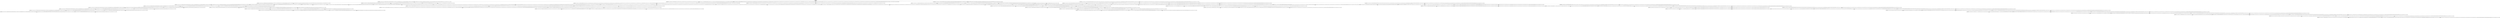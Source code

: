 digraph G{
node [shape=box];
edge [fontname=helvetica];
0 [label=<represent=None<br/>type=None<br/>>];
5 [label=<represent=[95, ['11', '15', '19', '3', '5', '20', '17', '55', '56', '53', '49', '50', '54', '51', '55', '52', '56', '49', '53', '23', '27', '31', '39', '43', '47', '61', '62', '65', '66', '63', '64', '73', '61', '74', '67', '68', '50', '54', '65', '66', '69', '70', '51', '55', '62', '73', '67', '68', '63', '64', '74', '61', '62', '65', '66', '44', '48', '41', '45', '42', '46', '43', '47', '56', '53', '52', '49', '40', '54', '50', '55', '51', '44', '48', '24', '28', '32', '29', '56', '53', '52', '49', '30', '31', '35', '32', '36', '50', '54', '55', '56', '18', '19', '4', '6', '12', '16', '20', '9', '13', '17', '10', '14', '18']]<br/>type=1<br/>>];
8 [label=<represent=[20, ['11', '15', '19', '3', '5', '20', '17', '55', '56', '53', '49', '50', '54', '51', '55', '52', '56', '49', '53', '23', '27', '31', '39', '43', '47', '61', '62', '65', '66', '63', '64', '73', '61', '74', '67', '68', '50', '54', '65', '66', '69', '70', '51', '55', '62', '73', '67', '68', '63', '64', '74', '61', '62', '65', '66', '44', '48', '41', '45', '42', '46', '43', '47', '56', '53', '52', '49', '40', '54', '50', '55', '51', '44', '48', '24', '28', '32', '29', '56', '53', '52', '49', '30', '31', '35', '32', '36', '50', '54', '55', '56', '18', '19', '4', '6', '12', '16', '20', '9', '13', '17', '10', '14', '18']]<br/>type=1<br/>>];
11 [label=<represent=[15, ['11', '15', '19', '3', '5', '20', '17', '55', '56', '53', '49', '50', '54', '51', '55', '52', '56', '49', '53', '23', '27', '31', '39', '43', '47', '61', '62', '65', '66', '63', '64', '73', '61', '74', '67', '68', '50', '54', '65', '66', '69', '70', '51', '55', '62', '73', '67', '68', '63', '64', '74', '61', '62', '65', '66', '44', '48', '41', '45', '42', '46', '43', '47', '56', '53', '52', '49', '40', '54', '50', '55', '51', '44', '48', '24', '28', '32', '29', '56', '53', '52', '49', '30', '31', '35', '32', '36', '50', '54', '55', '56', '18', '19', '4', '6', '12', '16', '20', '9', '13', '17', '10', '14', '18']]<br/>type=1<br/>>];
13 [label=<represent=[14, ['11', '15', '19', '3', '5', '20', '17', '55', '56', '53', '49', '50', '54', '51', '55', '52', '56', '49', '53', '23', '27', '31', '39', '43', '47', '61', '62', '65', '66', '63', '64', '73', '61', '74', '67', '68', '50', '54', '65', '66', '69', '70', '51', '55', '62', '73', '67', '68', '63', '64', '74', '61', '62', '65', '66', '44', '48', '41', '45', '42', '46', '43', '47', '56', '53', '52', '49', '40', '54', '50', '55', '51', '44', '48', '24', '28', '32', '29', '56', '53', '52', '49', '30', '31', '35', '32', '36', '50', '54', '55', '56', '18', '19', '4', '6', '12', '16', '20', '9', '13', '17', '10', '14', '18']]<br/>type=1<br/>>];
15 [label=<represent=[12, ['11', '15', '19', '3', '5', '20', '17', '55', '56', '53', '49', '50', '54', '51', '55', '52', '56', '49', '53', '23', '27', '31', '39', '43', '47', '61', '62', '65', '66', '63', '64', '73', '61', '74', '67', '68', '50', '54', '65', '66', '69', '70', '51', '55', '62', '73', '67', '68', '63', '64', '74', '61', '62', '65', '66', '44', '48', '41', '45', '42', '46', '43', '47', '56', '53', '52', '49', '40', '54', '50', '55', '51', '44', '48', '24', '28', '32', '29', '56', '53', '52', '49', '30', '31', '35', '32', '36', '50', '54', '55', '56', '18', '19', '4', '6', '12', '16', '20', '9', '13', '17', '10', '14', '18']]<br/>type=1<br/>>];
17 [label=<represent=[11, ['11', '15', '19', '3', '5', '20', '17', '55', '56', '53', '49', '50', '54', '51', '55', '52', '56', '49', '53', '23', '27', '31', '39', '43', '47', '61', '62', '65', '66', '63', '64', '73', '61', '74', '67', '68', '50', '54', '65', '66', '69', '70', '51', '55', '62', '73', '67', '68', '63', '64', '74', '61', '62', '65', '66', '44', '48', '41', '45', '42', '46', '43', '47', '56', '53', '52', '49', '40', '54', '50', '55', '51', '44', '48', '24', '28', '32', '29', '56', '53', '52', '49', '30', '31', '35', '32', '36', '50', '54', '55', '56', '18', '19', '4', '6', '12', '16', '20', '9', '13', '17', '10', '14', '18']]<br/>type=1<br/>>];
19 [label=<represent=[10, ['11', '15', '19', '3', '5', '20', '17', '55', '56', '53', '49', '50', '54', '51', '55', '52', '56', '49', '53', '23', '27', '31', '39', '43', '47', '61', '62', '65', '66', '63', '64', '73', '61', '74', '67', '68', '50', '54', '65', '66', '69', '70', '51', '55', '62', '73', '67', '68', '63', '64', '74', '61', '62', '65', '66', '44', '48', '41', '45', '42', '46', '43', '47', '56', '53', '52', '49', '40', '54', '50', '55', '51', '44', '48', '24', '28', '32', '29', '56', '53', '52', '49', '30', '31', '35', '32', '36', '50', '54', '55', '56', '18', '19', '4', '6', '12', '16', '20', '9', '13', '17', '10', '14', '18']]<br/>type=1<br/>>];
21 [label=<represent=[9, ['11', '15', '19', '3', '5', '20', '17', '55', '56', '53', '49', '50', '54', '51', '55', '52', '56', '49', '53', '23', '27', '31', '39', '43', '47', '61', '62', '65', '66', '63', '64', '73', '61', '74', '67', '68', '50', '54', '65', '66', '69', '70', '51', '55', '62', '73', '67', '68', '63', '64', '74', '61', '62', '65', '66', '44', '48', '41', '45', '42', '46', '43', '47', '56', '53', '52', '49', '40', '54', '50', '55', '51', '44', '48', '24', '28', '32', '29', '56', '53', '52', '49', '30', '31', '35', '32', '36', '50', '54', '55', '56', '18', '19', '4', '6', '12', '16', '20', '9', '13', '17', '10', '14', '18']]<br/>type=1<br/>>];
20 [label=<represent=[4, ['11', '15', '19', '20', '3', '5', '17', '55', '56', '53', '54', '55', '56', '53', '54', '55', '27', '31', '23', '39', '61', '67', '62', '68', '24', '40', '28', '32', '29', '56', '49', '53', '30', '31', '32', '50', '51', '52', '49', '54', '55', '50', '51', '52', '56', '49', '18', '19', '4', '6', '12', '16', '20', '50', '9', '13', '17', '10', '14', '18']]<br/>type=2<br/>>];
18 [label=<represent=[1, ['19', '3', '20', '5', '17', '55', '56', '49', '53', '50', '51', '54', '55', '52', '56', '49', '53', '50', '51', '23', '39', '43', '47', '54', '55', '27', '31', '52', '56', '49', '53', '44', '48', '50', '54', '51', '55', '28', '32', '52', '56', '29', '40', '49', '24', '30', '31', '32', '50', '9', '10', '13', '14', '11', '15', '18', '19', '6', '4', '12', '16', '20']]<br/>type=2<br/>>];
16 [label=<represent=[8, ['11', '15', '19', '3', '5', '20', '17', '49', '18', '19', '20', '17', '50', '51', '55', '52', '56', '49', '53', '27', '31', '23', '39', '50', '54', '51', '55', '61', '67', '62', '68', '52', '56', '49', '53', '24', '40', '28', '32', '50', '51', '52', '49', '50', '54', '55', '56', '18', '19', '4', '6', '12', '16', '20', '9', '13', '17', '10', '14', '18']]<br/>type=2<br/>>];
14 [label=<represent=[8, ['11', '15', '19', '3', '5', '20', '17', '51', '55', '56', '53', '52', '49', '50', '54', '51', '55', '56', '53', '23', '39', '52', '49', '24', '40', '50', '54', '51', '55', '52', '56', '49', '53', '50', '51', '31', '35', '52', '49', '32', '36', '50', '54', '51', '55', '52', '56', '49', '18', '19', '6', '4', '12', '16', '20', '9', '13', '50', '10', '14']]<br/>type=2<br/>>];
12 [label=<represent=[20, ['11', '15', '19', '20', '3', '5', '17', '51', '55', '56', '53', '52', '31', '49', '50', '51', '32', '29', '52', '49', '50', '54', '51', '55', '52', '56', '43', '49', '53', '30', '23', '27', '31', '44', '50', '54', '39', '51', '55', '61', '65', '66', '67', '62', '68', '63', '69', '64', '70', '61', '67', '62', '68', '56', '24', '28', '32', '40', '53', '29', '52', '49', '30', '31', '35', '32', '36', '50', '54', '51', '55', '52', '56', '18', '19', '4', '6', '12', '16', '20']]<br/>type=2<br/>>];
23 [label=<represent=[0, ['11', '15', '19', '20', '3', '5', '17', '49', '50', '51', '52', '49', '50', '51', '55', '43', '52', '56', '49', '53', '44', '41', '23', '27', '31', '39', '61', '67', '50', '54', '51', '55', '62', '68', '63', '64', '69', '70', '61', '62', '67', '68', '63', '69', '64', '70', '61', '67', '42', '62', '68', '43', '47', '24', '40', '28', '32', '44', '48', '52', '56', '29', '49', '30', '31', '35', '32', '36', '50', '51', '52', '49', '18', '19', '50', '4', '6', '12', '16', '20', '9', '10', '13', '14']]<br/>type=1<br/>>];
22 [label=<represent=[2, ['11', '15', '19', '20', '3', '5', '17', '51', '55', '56', '53', '52', '31', '49', '50', '51', '32', '29', '52', '49', '50', '54', '51', '55', '52', '56', '43', '49', '53', '30', '23', '27', '31', '44', '50', '54', '39', '51', '55', '61', '65', '66', '67', '62', '68', '63', '69', '64', '70', '61', '67', '62', '68', '56', '24', '28', '32', '40', '53', '29', '52', '49', '30', '31', '35', '32', '36', '50', '54', '51', '55', '52', '56', '18', '19', '4', '6', '12', '16', '20']]<br/>type=2<br/>>];
25 [label=<represent=[0, ['11', '15', '19', '20', '3', '5', '17', '55', '56', '53', '49', '50', '54', '51', '55', '52', '56', '49', '53', '50', '54', '51', '55', '23', '39', '27', '31', '61', '65', '66', '62', '67', '68', '63', '69', '64', '70', '61', '62', '67', '68', '43', '40', '44', '37', '38', '39', '24', '28', '32', '40', '29', '56', '52', '49', '30', '31', '35', '32', '36', '50', '51', '52', '49', '50', '18', '19', '4', '6', '12', '16', '20']]<br/>type=1<br/>>];
24 [label=<represent=[1, ['11', '15', '19', '20', '3', '5', '17', '51', '55', '56', '53', '52', '31', '49', '50', '51', '32', '29', '52', '49', '50', '54', '51', '55', '52', '56', '43', '49', '53', '30', '23', '27', '31', '44', '50', '54', '39', '51', '55', '61', '65', '66', '67', '62', '68', '63', '69', '64', '70', '61', '67', '62', '68', '56', '24', '28', '32', '40', '53', '29', '52', '49', '30', '31', '35', '32', '36', '50', '54', '51', '55', '52', '56', '18', '19', '4', '6', '12', '16', '20']]<br/>type=2<br/>>];
27 [label=<represent=[1, ['11', '15', '19', '3', '5', '20', '17', '49', '50', '51', '59', '60', '52', '49', '50', '51', '55', '27', '31', '23', '39', '24', '28', '32', '40', '21', '25', '29', '37', '52', '56', '49', '53', '26', '30', '22', '27', '31', '38', '23', '39', '50', '43', '47', '51', '61', '67', '54', '55', '44', '48', '41', '45', '42', '43', '44', '41', '42', '46', '62', '68', '43', '47', '63', '69', '64', '70', '61', '67', '44', '48', '62', '68', '24', '40', '52', '56', '28', '32', '49', '53', '29', '30', '31', '35', '32', '36', '50', '54', '55', '56', '18', '19', '4', '6', '20', '12', '16']]<br/>type=1<br/>>];
26 [label=<represent=[0, ['11', '15', '19', '20', '3', '5', '17', '51', '55', '56', '53', '52', '31', '49', '50', '51', '32', '29', '52', '49', '50', '54', '51', '55', '52', '56', '43', '49', '53', '30', '23', '27', '31', '44', '50', '54', '39', '51', '55', '61', '65', '66', '67', '62', '68', '63', '69', '64', '70', '61', '67', '62', '68', '56', '24', '28', '32', '40', '53', '29', '52', '49', '30', '31', '35', '32', '36', '50', '54', '51', '55', '52', '56', '18', '19', '4', '6', '12', '16', '20']]<br/>type=2<br/>>];
10 [label=<represent=[6, ['11', '15', '19', '3', '20', '5', '17', '55', '56', '53', '43', '44', '49', '50', '51', '23', '27', '31', '39', '54', '55', '61', '67', '62', '68', '63', '69', '64', '61', '65', '66', '70', '67', '62', '68', '52', '56', '49', '53', '24', '28', '32', '40', '29', '50', '51', '30', '31', '32', '52', '49', '50', '54', '51', '55', '52', '56', '49', '50', '18', '19', '4', '6', '12', '16', '20', '9', '13', '17', '10', '14', '18']]<br/>type=2<br/>>];
9 [label=<represent=[25, ['11', '15', '19', '3', '5', '20', '17', '49', '43', '47', '27', '31', '44', '48', '50', '51', '28', '32', '52', '49', '50', '18', '19', '4', '6', '12', '16', '20', '9', '13', '17', '10', '14', '18']]<br/>type=4<br/>>];
7 [label=<represent=[3, ['11', '15', '19', '20', '3', '5', '17', '49', '50', '51', '55', '52', '56', '49', '53', '43', '50', '51', '44', '41', '31', '52', '49', '32', '29', '50', '51', '52', '49', '30', '27', '31', '23', '39', '42', '43', '50', '54', '51', '55', '61', '67', '44', '41', '40', '37', '62', '68', '38', '39', '42', '43', '44', '40', '56', '24', '28', '32', '29', '52', '49', '30', '31', '35', '32', '36', '50', '51', '52', '49', '18', '19', '4', '6', '12', '16', '20', '9', '13', '17', '50', '10', '14', '18']]<br/>type=2<br/>>];
29 [label=<represent=[2, ['11', '15', '19', '20', '3', '5', '17', '43', '44', '41', '49', '50', '51', '55', '52', '56', '49', '53', '23', '27', '31', '39', '61', '62', '65', '66', '42', '50', '54', '43', '47', '51', '55', '48', '44', '41', '42', '43', '44', '40', '24', '28', '32', '56', '52', '49', '50', '51', '52', '49', '18', '19', '6', '12', '16', '4', '9', '13', '20', '17', '50', '10', '14', '18']]<br/>type=1<br/>>];
28 [label=<represent=[0, ['11', '15', '19', '20', '3', '5', '17', '49', '50', '51', '55', '52', '56', '49', '53', '43', '50', '51', '44', '41', '31', '52', '49', '32', '29', '50', '51', '52', '49', '30', '27', '31', '23', '39', '42', '43', '50', '54', '51', '55', '61', '67', '44', '41', '40', '37', '62', '68', '38', '39', '42', '43', '44', '40', '56', '24', '28', '32', '29', '52', '49', '30', '31', '35', '32', '36', '50', '51', '52', '49', '18', '19', '4', '6', '12', '16', '20', '9', '13', '17', '50', '10', '14', '18']]<br/>type=2<br/>>];
6 [label=<represent=[21, ['11', '15', '19', '3', '5', '20', '17', '31', '49', '50', '32', '51', '43', '52', '44', '49', '41', '42', '43', '47', '50', '51', '4', '1', '48', '2', '3', '4', '1', '2', '44', '3', '52', '49', '18', '19', '4', '6', '12', '16', '20', '9', '13', '17', '50', '10', '14', '18']]<br/>type=4<br/>>];
4 [label=<represent=[159, ['11', '15', '19', '20', '3', '5', '17', '55', '43', '56', '53', '44', '41', '12', '16', '9', '10', '13', '14', '11', '12', '15', '16', '9', '10', '13', '14', '11', '15', '12', '16', '9', '10', '13', '14', '11', '15', '12', '16', '9', '10', '13', '14', '11', '12', '15', '16', '9', '10', '13', '14', '11', '15', '54', '55', '56', '53', '49', '50', '51', '42', '43', '47', '4', '1', '6', '7', '44', '48', '2', '8', '3', '5', '52', '49', '50', '54', '51', '55', '52', '49', '56', '18', '50', '19', '4', '6', '12', '16', '20', '9', '13', '17', '10', '14', '18']]<br/>type=4<br/>>];
3 [label=<represent=[52, ['11', '15', '19', '20', '17', '3', '5', '55', '31', '56', '35', '53', '12', '16', '9', '13', '10', '14', '11', '12', '15', '16', '9', '10', '13', '14', '11', '12', '15', '16', '9', '10', '13', '14', '11', '15', '12', '16', '9', '13', '10', '14', '11', '15', '12', '16', '9', '13', '10', '14', '11', '12', '15', '16', '9', '10', '13', '14', '11', '12', '15', '16', '9', '10', '13', '14', '11', '12', '15', '16', '9', '10', '13', '14', '11', '15', '12', '16', '9', '13', '10', '14', '11', '15', '12', '16', '9', '13', '10', '14', '11', '12', '15', '16', '9', '13', '10', '14', '11', '15', '32', '36', '29', '33', '12', '16', '9', '10', '13', '14', '11', '15', '30', '34', '31', '35', '54', '55', '32', '36', '29', '33', '30', '34', '31', '35', '32', '36', '29', '33', '56', '53', '12', '16', '9', '13', '10', '14', '11', '15', '12', '16', '9', '10', '13', '14', '11', '12', '15', '16', '9', '13', '10', '14', '11', '15', '12', '16', '9', '10', '13', '14', '11', '12', '15', '16', '9', '13', '10', '14', '11', '15', '12', '16', '9', '13', '10', '14', '11', '12', '15', '16', '9', '13', '10', '14', '11', '12', '15', '16', '9', '13', '10', '14', '11', '15', '12', '16', '9', '10', '13', '14', '11', '15', '12', '16', '9', '10', '13', '14', '11', '15', '30', '34', '31', '35', '54', '32', '36', '55', '29', '33', '56', '49', '53', '18', '19', '4', '6', '12', '16', '20', '1', '7', '9', '13', '17', '50', '2', '8', '10', '14', '18', '30', '34', '54']]<br/>type=5<br/>>];
31 [label=<represent=[9, ['11', '15', '19', '20', '17', '3', '5', '55', '31', '56', '35', '53', '12', '16', '9', '13', '10', '14', '11', '12', '15', '16', '9', '10', '13', '14', '11', '12', '15', '16', '9', '10', '13', '14', '11', '15', '12', '16', '9', '13', '10', '14', '11', '15', '12', '16', '9', '13', '10', '14', '11', '12', '15', '16', '9', '10', '13', '14', '11', '12', '15', '16', '9', '10', '13', '14', '11', '12', '15', '16', '9', '10', '13', '14', '11', '15', '12', '16', '9', '13', '10', '14', '11', '15', '12', '16', '9', '13', '10', '14', '11', '12', '15', '16', '9', '13', '10', '14', '11', '15', '32', '36', '29', '33', '12', '16', '9', '10', '13', '14', '11', '15', '30', '34', '31', '35', '54', '55', '32', '36', '29', '33', '30', '34', '31', '35', '32', '36', '29', '33', '56', '53', '12', '16', '9', '13', '10', '14', '11', '15', '12', '16', '9', '10', '13', '14', '11', '12', '15', '16', '9', '13', '10', '14', '11', '15', '12', '16', '9', '10', '13', '14', '11', '12', '15', '16', '9', '13', '10', '14', '11', '15', '12', '16', '9', '13', '10', '14', '11', '12', '15', '16', '9', '13', '10', '14', '11', '12', '15', '16', '9', '13', '10', '14', '11', '15', '12', '16', '9', '10', '13', '14', '11', '15', '12', '16', '9', '10', '13', '14', '11', '15', '30', '34', '31', '35', '54', '32', '36', '55', '29', '33', '56', '49', '53', '18', '19', '4', '6', '12', '16', '20', '1', '7', '9', '13', '17', '50', '2', '8', '10', '14', '18', '30', '34', '54']]<br/>type=5<br/>>];
33 [label=<represent=[9, ['11', '15', '19', '20', '17', '3', '5', '55', '31', '56', '35', '53', '12', '16', '9', '13', '10', '14', '11', '12', '15', '16', '9', '10', '13', '14', '11', '12', '15', '16', '9', '10', '13', '14', '11', '15', '12', '16', '9', '13', '10', '14', '11', '15', '12', '16', '9', '13', '10', '14', '11', '12', '15', '16', '9', '10', '13', '14', '11', '12', '15', '16', '9', '10', '13', '14', '11', '12', '15', '16', '9', '10', '13', '14', '11', '15', '12', '16', '9', '13', '10', '14', '11', '15', '12', '16', '9', '13', '10', '14', '11', '12', '15', '16', '9', '13', '10', '14', '11', '15', '32', '36', '29', '33', '12', '16', '9', '10', '13', '14', '11', '15', '30', '34', '31', '35', '54', '55', '32', '36', '29', '33', '30', '34', '31', '35', '32', '36', '29', '33', '56', '53', '12', '16', '9', '13', '10', '14', '11', '15', '12', '16', '9', '10', '13', '14', '11', '12', '15', '16', '9', '13', '10', '14', '11', '15', '12', '16', '9', '10', '13', '14', '11', '12', '15', '16', '9', '13', '10', '14', '11', '15', '12', '16', '9', '13', '10', '14', '11', '12', '15', '16', '9', '13', '10', '14', '11', '12', '15', '16', '9', '13', '10', '14', '11', '15', '12', '16', '9', '10', '13', '14', '11', '15', '12', '16', '9', '10', '13', '14', '11', '15', '30', '34', '31', '35', '54', '32', '36', '55', '29', '33', '56', '49', '53', '18', '19', '4', '6', '12', '16', '20', '1', '7', '9', '13', '17', '50', '2', '8', '10', '14', '18', '30', '34', '54']]<br/>type=5<br/>>];
35 [label=<represent=[9, ['11', '15', '19', '20', '17', '3', '5', '55', '31', '56', '35', '53', '12', '16', '9', '13', '10', '14', '11', '12', '15', '16', '9', '10', '13', '14', '11', '12', '15', '16', '9', '10', '13', '14', '11', '15', '12', '16', '9', '13', '10', '14', '11', '15', '12', '16', '9', '13', '10', '14', '11', '12', '15', '16', '9', '10', '13', '14', '11', '12', '15', '16', '9', '10', '13', '14', '11', '12', '15', '16', '9', '10', '13', '14', '11', '15', '12', '16', '9', '13', '10', '14', '11', '15', '12', '16', '9', '13', '10', '14', '11', '12', '15', '16', '9', '13', '10', '14', '11', '15', '32', '36', '29', '33', '12', '16', '9', '10', '13', '14', '11', '15', '30', '34', '31', '35', '54', '55', '32', '36', '29', '33', '30', '34', '31', '35', '32', '36', '29', '33', '56', '53', '12', '16', '9', '13', '10', '14', '11', '15', '12', '16', '9', '10', '13', '14', '11', '12', '15', '16', '9', '13', '10', '14', '11', '15', '12', '16', '9', '10', '13', '14', '11', '12', '15', '16', '9', '13', '10', '14', '11', '15', '12', '16', '9', '13', '10', '14', '11', '12', '15', '16', '9', '13', '10', '14', '11', '12', '15', '16', '9', '13', '10', '14', '11', '15', '12', '16', '9', '10', '13', '14', '11', '15', '12', '16', '9', '10', '13', '14', '11', '15', '30', '34', '31', '35', '54', '32', '36', '55', '29', '33', '56', '49', '53', '18', '19', '4', '6', '12', '16', '20', '1', '7', '9', '13', '17', '50', '2', '8', '10', '14', '18', '30', '34', '54']]<br/>type=5<br/>>];
37 [label=<represent=[8, ['11', '15', '19', '20', '17', '3', '5', '55', '31', '56', '35', '53', '12', '16', '9', '13', '10', '14', '11', '12', '15', '16', '9', '10', '13', '14', '11', '12', '15', '16', '9', '10', '13', '14', '11', '15', '12', '16', '9', '13', '10', '14', '11', '15', '12', '16', '9', '13', '10', '14', '11', '12', '15', '16', '9', '10', '13', '14', '11', '12', '15', '16', '9', '10', '13', '14', '11', '12', '15', '16', '9', '10', '13', '14', '11', '15', '12', '16', '9', '13', '10', '14', '11', '15', '12', '16', '9', '13', '10', '14', '11', '12', '15', '16', '9', '13', '10', '14', '11', '15', '32', '36', '29', '33', '12', '16', '9', '10', '13', '14', '11', '15', '30', '34', '31', '35', '54', '55', '32', '36', '29', '33', '30', '34', '31', '35', '32', '36', '29', '33', '56', '53', '12', '16', '9', '13', '10', '14', '11', '15', '12', '16', '9', '10', '13', '14', '11', '12', '15', '16', '9', '13', '10', '14', '11', '15', '12', '16', '9', '10', '13', '14', '11', '12', '15', '16', '9', '13', '10', '14', '11', '15', '12', '16', '9', '13', '10', '14', '11', '12', '15', '16', '9', '13', '10', '14', '11', '12', '15', '16', '9', '13', '10', '14', '11', '15', '12', '16', '9', '10', '13', '14', '11', '15', '12', '16', '9', '10', '13', '14', '11', '15', '30', '34', '31', '35', '54', '32', '36', '55', '29', '33', '56', '49', '53', '18', '19', '4', '6', '12', '16', '20', '1', '7', '9', '13', '17', '50', '2', '8', '10', '14', '18', '30', '34', '54']]<br/>type=5<br/>>];
36 [label=<represent=[23, ['11', '15', '19', '20', '3', '5', '17', '55', '56', '53', '31', '35', '36', '33', '32', '29', '12', '16', '9', '10', '13', '14', '11', '12', '15', '16', '9', '10', '13', '14', '11', '12', '15', '16', '9', '10', '13', '14', '11', '12', '15', '16', '9', '10', '13', '14', '11', '15', '12', '16', '9', '13', '10', '14', '11', '15', '12', '16', '9', '13', '10', '14', '11', '15', '12', '16', '9', '13', '10', '14', '11', '12', '15', '16', '9', '10', '13', '14', '11', '15', '12', '16', '9', '13', '10', '14', '11', '15', '12', '16', '9', '13', '10', '14', '11', '15', '12', '16', '9', '13', '10', '14', '11', '15', '30', '23', '27', '31', '39', '12', '16', '9', '10', '13', '14', '11', '15', '24', '28', '32', '40', '29', '49', '50', '51', '12', '16', '9', '10', '13', '14', '11', '15', '12', '16', '9', '10', '13', '14', '11', '15', '12', '16', '9', '10', '13', '14', '11', '15', '30', '34', '31', '35', '54', '32', '36', '55', '52', '56', '49', '18', '19', '4', '6', '12', '16', '20', '50']]<br/>type=3<br/>>];
39 [label=<represent=[0, ['11', '15', '19', '3', '5', '20', '17', '55', '56', '53', '31', '35', '36', '33', '32', '29', '12', '16', '9', '13', '10', '14', '11', '15', '12', '16', '9', '13', '10', '14', '11', '15', '30', '31', '54', '32', '55', '29', '56', '53', '30', '31', '32', '29', '12', '16', '9', '13', '10', '14', '11', '15', '12', '16', '9', '13', '10', '14', '11', '15', '30', '34', '31', '35', '54', '32', '36', '55', '56', '18', '19', '4', '6', '12', '16', '20']]<br/>type=5<br/>>];
38 [label=<represent=[1, ['11', '15', '19', '20', '3', '5', '17', '55', '56', '53', '31', '35', '36', '33', '32', '29', '12', '16', '9', '10', '13', '14', '11', '12', '15', '16', '9', '10', '13', '14', '11', '12', '15', '16', '9', '10', '13', '14', '11', '12', '15', '16', '9', '10', '13', '14', '11', '15', '12', '16', '9', '13', '10', '14', '11', '15', '12', '16', '9', '13', '10', '14', '11', '15', '12', '16', '9', '13', '10', '14', '11', '12', '15', '16', '9', '10', '13', '14', '11', '15', '12', '16', '9', '13', '10', '14', '11', '15', '12', '16', '9', '13', '10', '14', '11', '15', '12', '16', '9', '13', '10', '14', '11', '15', '30', '23', '27', '31', '39', '12', '16', '9', '10', '13', '14', '11', '15', '24', '28', '32', '40', '29', '49', '50', '51', '12', '16', '9', '10', '13', '14', '11', '15', '12', '16', '9', '10', '13', '14', '11', '15', '12', '16', '9', '10', '13', '14', '11', '15', '30', '34', '31', '35', '54', '32', '36', '55', '52', '56', '49', '18', '19', '4', '6', '12', '16', '20', '50']]<br/>type=3<br/>>];
34 [label=<represent=[3, ['11', '15', '19', '3', '20', '5', '17', '55', '56', '53', '12', '16', '9', '13', '10', '14', '11', '15', '12', '16', '9', '10', '13', '14', '11', '15', '12', '16', '9', '10', '13', '14', '11', '12', '15', '16', '9', '13', '10', '14', '11', '15', '12', '16', '9', '13', '10', '14', '11', '15', '12', '16', '9', '13', '10', '14', '11', '15', '12', '16', '9', '13', '10', '14', '11', '15', '27', '31', '23', '39', '12', '16', '9', '10', '13', '14', '11', '15', '40', '24', '28', '32', '54', '55', '56', '53', '12', '16', '9', '10', '13', '14', '11', '12', '15', '16', '9', '10', '13', '14', '11', '15', '12', '16', '9', '13', '10', '14', '11', '15', '12', '16', '9', '10', '13', '14', '11', '15', '54', '55', '56', '18', '19', '4', '6', '12', '16', '20', '9', '13', '17', '10', '14', '18']]<br/>type=3<br/>>];
32 [label=<represent=[22, ['11', '15', '19', '20', '3', '5', '17', '55', '31', '35', '56', '49', '53', '32', '36', '29', '50', '51', '12', '16', '9', '13', '10', '14', '11', '15', '12', '16', '9', '10', '13', '14', '11', '15', '12', '16', '9', '10', '13', '14', '11', '12', '15', '16', '9', '10', '13', '14', '11', '15', '12', '16', '9', '13', '10', '14', '11', '12', '15', '16', '9', '13', '10', '14', '11', '12', '15', '16', '9', '13', '10', '14', '11', '15', '54', '55', '56', '30', '53', '23', '27', '31', '39', '12', '16', '9', '10', '13', '14', '11', '15', '24', '28', '32', '40', '52', '49', '12', '16', '50', '9', '10', '13', '14', '51', '11', '15', '12', '16', '9', '13', '10', '14', '11', '12', '15', '16', '9', '13', '10', '14', '11', '15', '12', '16', '9', '13', '10', '14', '11', '15', '12', '16', '9', '13', '10', '14', '11', '15', '12', '16', '9', '13', '10', '14', '11', '15', '12', '16', '9', '13', '10', '14', '11', '15', '54', '55', '52', '56', '49', '18', '50', '19', '4', '6', '12', '16', '20']]<br/>type=3<br/>>];
30 [label=<represent=[19, ['11', '15', '19', '20', '3', '5', '17', '49', '50', '51', '55', '56', '53', '12', '16', '9', '13', '10', '14', '11', '15', '12', '16', '9', '10', '13', '14', '11', '15', '12', '16', '9', '13', '10', '14', '11', '12', '15', '16', '9', '10', '13', '14', '11', '15', '12', '16', '9', '13', '10', '14', '11', '12', '15', '16', '9', '13', '10', '14', '11', '12', '15', '16', '9', '13', '10', '14', '11', '15', '12', '16', '9', '10', '13', '14', '11', '15', '12', '16', '9', '10', '13', '14', '11', '12', '15', '16', '9', '13', '10', '14', '11', '12', '15', '16', '9', '13', '10', '14', '11', '12', '15', '16', '9', '10', '13', '14', '11', '12', '15', '16', '9', '13', '10', '14', '11', '15', '12', '16', '9', '13', '10', '14', '11', '12', '15', '16', '9', '13', '10', '14', '11', '15', '12', '16', '9', '13', '10', '14', '11', '15', '52', '49', '50', '51', '23', '27', '31', '39', '40', '24', '28', '32', '52', '49', '50', '12', '16', '9', '10', '13', '14', '11', '15', '12', '16', '9', '10', '13', '14', '11', '15', '12', '16', '9', '10', '13', '14', '11', '12', '15', '16', '9', '10', '13', '14', '11', '15', '54', '55', '56', '18', '19', '4', '6', '12', '16', '20', '9', '13', '17', '10', '14', '18']]<br/>type=3<br/>>];
41 [label=<represent=[1, ['11', '15', '19', '3', '20', '5', '17', '55', '56', '53', '12', '16', '9', '13', '10', '14', '11', '15', '12', '16', '9', '10', '13', '14', '11', '15', '12', '16', '9', '13', '10', '14', '11', '12', '15', '16', '9', '10', '13', '14', '11', '15', '12', '16', '9', '13', '10', '14', '11', '15', '12', '16', '9', '10', '13', '14', '11', '12', '15', '16', '9', '13', '10', '14', '11', '15', '54', '55', '56', '49', '53', '50', '12', '16', '9', '13', '10', '14', '11', '15', '12', '16', '9', '13', '10', '14', '11', '12', '15', '16', '9', '13', '10', '14', '11', '12', '15', '16', '9', '13', '10', '14', '11', '15', '12', '16', '9', '10', '13', '14', '11', '15', '12', '16', '9', '10', '13', '14', '11', '15', '12', '16', '9', '13', '10', '14', '11', '15', '12', '16', '9', '13', '10', '14', '11', '15', '12', '16', '9', '13', '10', '14', '11', '15', '54', '55', '56', '18', '19', '4', '6', '12', '16', '20']]<br/>type=5<br/>>];
40 [label=<represent=[0, ['11', '15', '19', '20', '3', '5', '17', '49', '50', '51', '55', '56', '53', '12', '16', '9', '13', '10', '14', '11', '15', '12', '16', '9', '10', '13', '14', '11', '15', '12', '16', '9', '13', '10', '14', '11', '12', '15', '16', '9', '10', '13', '14', '11', '15', '12', '16', '9', '13', '10', '14', '11', '12', '15', '16', '9', '13', '10', '14', '11', '12', '15', '16', '9', '13', '10', '14', '11', '15', '12', '16', '9', '10', '13', '14', '11', '15', '12', '16', '9', '10', '13', '14', '11', '12', '15', '16', '9', '13', '10', '14', '11', '12', '15', '16', '9', '13', '10', '14', '11', '12', '15', '16', '9', '10', '13', '14', '11', '12', '15', '16', '9', '13', '10', '14', '11', '15', '12', '16', '9', '13', '10', '14', '11', '12', '15', '16', '9', '13', '10', '14', '11', '15', '12', '16', '9', '13', '10', '14', '11', '15', '52', '49', '50', '51', '23', '27', '31', '39', '40', '24', '28', '32', '52', '49', '50', '12', '16', '9', '10', '13', '14', '11', '15', '12', '16', '9', '10', '13', '14', '11', '15', '12', '16', '9', '10', '13', '14', '11', '12', '15', '16', '9', '10', '13', '14', '11', '15', '54', '55', '56', '18', '19', '4', '6', '12', '16', '20', '9', '13', '17', '10', '14', '18']]<br/>type=3<br/>>];
2 [label=<represent=[85, ['11', '15', '19', '20', '3', '5', '17', '49', '50', '51', '55', '56', '53', '52', '49', '50', '51', '54', '55', '56', '53', '31', '35', '32', '36', '29', '33', '54', '55', '56', '53', '54', '55', '56', '53', '23', '39', '30', '27', '31', '54', '55', '43', '44', '41', '28', '32', '29', '24', '40', '56', '53', '42', '52', '43', '47', '49', '44', '48', '50', '54', '41', '45', '51', '55', '30', '34', '31', '35', '56', '53', '32', '36', '42', '43', '46', '47', '52', '49', '44', '48', '50', '54', '55', '56', '18', '19', '4', '6', '12', '16', '20', '9', '13', '17', '10', '14', '18']]<br/>type=2<br/>>];
44 [label=<represent=[11, ['11', '15', '19', '20', '3', '5', '17', '55', '56', '53', '54', '55', '56', '53', '23', '43', '27', '31', '39', '44', '54', '41', '55', '40', '37', '38', '39', '42', '43', '47', '24', '28', '32', '40', '29', '56', '53', '49', '44', '48', '30', '50', '54', '31', '35', '51', '55', '32', '36', '56', '53', '52', '49', '50', '54', '51', '55', '52', '56', '49', '18', '19', '4', '6', '12', '16', '20', '9', '13', '17', '50', '10', '14', '18']]<br/>type=1<br/>>];
43 [label=<represent=[20, ['11', '15', '19', '20', '3', '5', '17', '49', '50', '51', '55', '56', '53', '52', '49', '50', '51', '54', '55', '56', '53', '31', '35', '32', '36', '29', '33', '54', '55', '56', '53', '54', '55', '56', '53', '23', '39', '30', '27', '31', '54', '55', '43', '44', '41', '28', '32', '29', '24', '40', '56', '53', '42', '52', '43', '47', '49', '44', '48', '50', '54', '41', '45', '51', '55', '30', '34', '31', '35', '56', '53', '32', '36', '42', '43', '46', '47', '52', '49', '44', '48', '50', '54', '55', '56', '18', '19', '4', '6', '12', '16', '20', '9', '13', '17', '10', '14', '18']]<br/>type=2<br/>>];
47 [label=<represent=[12, ['11', '15', '19', '3', '5', '20', '17', '55', '56', '53', '49', '50', '51', '54', '55', '43', '44', '41', '52', '56', '49', '53', '42', '43', '47', '23', '27', '31', '39', '48', '44', '50', '54', '41', '51', '55', '24', '40', '28', '32', '56', '53', '52', '49', '42', '43', '50', '51', '52', '49', '44', '50', '54', '51', '55', '52', '56', '49', '50', '18', '19', '4', '6', '20', '12', '16', '17', '9', '13', '10', '14', '18']]<br/>type=1<br/>>];
46 [label=<represent=[14, ['11', '15', '19', '20', '3', '5', '17', '49', '50', '51', '55', '56', '53', '52', '49', '50', '51', '54', '55', '56', '53', '31', '35', '32', '36', '29', '33', '54', '55', '56', '53', '54', '55', '56', '53', '23', '39', '30', '27', '31', '54', '55', '43', '44', '41', '28', '32', '29', '24', '40', '56', '53', '42', '52', '43', '47', '49', '44', '48', '50', '54', '41', '45', '51', '55', '30', '34', '31', '35', '56', '53', '32', '36', '42', '43', '46', '47', '52', '49', '44', '48', '50', '54', '55', '56', '18', '19', '4', '6', '12', '16', '20', '9', '13', '17', '10', '14', '18']]<br/>type=2<br/>>];
49 [label=<represent=[24, ['11', '15', '19', '3', '75', '76', '4', '5', '1', '2', '20', '3', '17', '49', '50', '51', '55', '56', '53', '59', '60', '54', '55', '56', '23', '39', '43', '53', '27', '31', '54', '55', '44', '41', '42', '43', '47', '44', '48', '41', '24', '28', '32', '40', '56', '42', '53', '43', '52', '44', '49', '50', '51', '52', '49', '50', '54', '55', '56', '18', '19', '6', '4', '12', '16', '20', '9', '13', '17', '10', '14', '18']]<br/>type=1<br/>>];
48 [label=<represent=[12, ['11', '15', '19', '20', '3', '5', '17', '49', '50', '51', '55', '56', '53', '52', '49', '50', '51', '54', '55', '56', '53', '31', '35', '32', '36', '29', '33', '54', '55', '56', '53', '54', '55', '56', '53', '23', '39', '30', '27', '31', '54', '55', '43', '44', '41', '28', '32', '29', '24', '40', '56', '53', '42', '52', '43', '47', '49', '44', '48', '50', '54', '41', '45', '51', '55', '30', '34', '31', '35', '56', '53', '32', '36', '42', '43', '46', '47', '52', '49', '44', '48', '50', '54', '55', '56', '18', '19', '4', '6', '12', '16', '20', '9', '13', '17', '10', '14', '18']]<br/>type=2<br/>>];
51 [label=<represent=[15, ['11', '15', '19', '20', '3', '5', '17', '55', '56', '49', '53', '50', '51', '54', '55', '56', '53', '23', '27', '31', '43', '54', '55', '44', '41', '39', '42', '43', '47', '44', '48', '41', '40', '24', '28', '32', '52', '56', '49', '53', '50', '54', '51', '55', '42', '43', '56', '53', '44', '52', '49', '50', '54', '55', '56', '18', '19', '4', '6', '12', '16', '20']]<br/>type=1<br/>>];
50 [label=<represent=[12, ['11', '15', '19', '20', '3', '5', '17', '49', '50', '51', '55', '56', '53', '52', '49', '50', '51', '54', '55', '56', '53', '31', '35', '32', '36', '29', '33', '54', '55', '56', '53', '54', '55', '56', '53', '23', '39', '30', '27', '31', '54', '55', '43', '44', '41', '28', '32', '29', '24', '40', '56', '53', '42', '52', '43', '47', '49', '44', '48', '50', '54', '41', '45', '51', '55', '30', '34', '31', '35', '56', '53', '32', '36', '42', '43', '46', '47', '52', '49', '44', '48', '50', '54', '55', '56', '18', '19', '4', '6', '12', '16', '20', '9', '13', '17', '10', '14', '18']]<br/>type=2<br/>>];
53 [label=<represent=[8, ['11', '15', '19', '20', '3', '5', '17', '55', '56', '49', '53', '50', '51', '54', '55', '56', '53', '27', '31', '23', '39', '54', '55', '52', '56', '24', '40', '49', '53', '28', '32', '50', '51', '54', '55', '52', '56', '49', '50', '18', '19', '6', '4', '12', '16', '20', '9', '13', '17', '10', '14', '18']]<br/>type=1<br/>>];
52 [label=<represent=[12, ['11', '15', '19', '20', '3', '5', '17', '49', '50', '51', '55', '56', '53', '52', '49', '50', '51', '54', '55', '56', '53', '31', '35', '32', '36', '29', '33', '54', '55', '56', '53', '54', '55', '56', '53', '23', '39', '30', '27', '31', '54', '55', '43', '44', '41', '28', '32', '29', '24', '40', '56', '53', '42', '52', '43', '47', '49', '44', '48', '50', '54', '41', '45', '51', '55', '30', '34', '31', '35', '56', '53', '32', '36', '42', '43', '46', '47', '52', '49', '44', '48', '50', '54', '55', '56', '18', '19', '4', '6', '12', '16', '20', '9', '13', '17', '10', '14', '18']]<br/>type=2<br/>>];
55 [label=<represent=[15, ['11', '15', '19', '3', '5', '49', '20', '17', '50', '51', '59', '60', '52', '49', '50', '51', '55', '56', '53', '52', '49', '23', '27', '31', '39', '43', '47', '44', '48', '41', '45', '42', '43', '44', '41', '50', '54', '51', '55', '42', '43', '46', '47', '24', '40', '52', '28', '32', '49', '56', '29', '44', '48', '30', '31', '35', '32', '36', '50', '18', '19', '4', '6', '12', '16', '20', '9', '13', '17', '10', '14', '18']]<br/>type=1<br/>>];
54 [label=<represent=[11, ['11', '15', '19', '20', '3', '5', '17', '49', '50', '51', '55', '56', '53', '52', '49', '50', '51', '54', '55', '56', '53', '31', '35', '32', '36', '29', '33', '54', '55', '56', '53', '54', '55', '56', '53', '23', '39', '30', '27', '31', '54', '55', '43', '44', '41', '28', '32', '29', '24', '40', '56', '53', '42', '52', '43', '47', '49', '44', '48', '50', '54', '41', '45', '51', '55', '30', '34', '31', '35', '56', '53', '32', '36', '42', '43', '46', '47', '52', '49', '44', '48', '50', '54', '55', '56', '18', '19', '4', '6', '12', '16', '20', '9', '13', '17', '10', '14', '18']]<br/>type=2<br/>>];
45 [label=<represent=[13, ['11', '15', '19', '20', '17', '3', '5', '55', '56', '53', '43', '47', '49', '50', '44', '48', '51', '4', '1', '2', '3', '52', '49', '50', '54', '55', '56', '18', '19', '4', '6', '12', '16', '20', '9', '13', '17', '10', '14', '18']]<br/>type=4<br/>>];
42 [label=<represent=[12, ['11', '15', '19', '20', '3', '5', '17', '43', '47', '49', '48', '4', '44', '1', '6', '7', '50', '2', '8', '3', '5', '55', '56', '18', '19', '6', '4', '20', '12', '16', '17', '9', '13', '10', '14', '18']]<br/>type=4<br/>>];
1 [label=<represent=[123, ['11', '15', '19', '20', '3', '5', '17', '55', '31', '35', '56', '49', '53', '32', '36', '29', '33', '12', '16', '9', '10', '13', '14', '50', '11', '15', '51', '12', '16', '9', '10', '13', '14', '11', '15', '12', '16', '9', '13', '10', '14', '11', '15', '12', '16', '9', '13', '10', '14', '11', '15', '12', '16', '9', '10', '13', '14', '11', '15', '52', '49', '30', '23', '27', '31', '39', '50', '51', '24', '28', '32', '40', '29', '52', '49', '50', '51', '12', '16', '9', '10', '13', '14', '11', '15', '12', '16', '9', '10', '13', '14', '11', '12', '15', '16', '9', '13', '10', '14', '11', '15', '12', '16', '9', '10', '13', '14', '11', '12', '15', '16', '9', '13', '10', '14', '11', '15', '12', '16', '9', '13', '10', '14', '11', '15', '12', '16', '9', '13', '10', '14', '11', '15', '12', '16', '9', '13', '10', '14', '11', '15', '30', '34', '31', '35', '52', '49', '32', '36', '50', '54', '51', '55', '52', '56', '49', '53', '50', '54', '55', '56', '18', '19', '4', '6', '12', '16', '20', '9', '13', '17', '10', '14', '18']]<br/>type=3<br/>>];
59 [label=<represent=[13, ['11', '15', '19', '3', '5', '20', '17', '55', '31', '32', '56', '29', '53', '59', '60', '30', '31', '35', '32', '36', '49', '29', '50', '51', '23', '30', '39', '27', '31', '54', '55', '61', '67', '62', '68', '52', '56', '28', '32', '49', '53', '24', '40', '50', '51', '52', '49', '50', '54', '51', '55', '52', '56', '49', '18', '50', '19', '4', '6', '12', '16', '20', '9', '13', '17', '10', '14', '18']]<br/>type=2<br/>>];
58 [label=<represent=[46, ['11', '15', '19', '20', '3', '5', '17', '12', '16', '9', '10', '13', '14', '11', '15', '12', '16', '9', '13', '10', '14', '11', '15', '12', '16', '9', '13', '10', '14', '11', '15', '49', '31', '32', '4', '6', '12', '16', '1', '7', '9', '10', '13', '14', '11', '12', '15', '16', '50', '9', '13', '51', '10', '14', '11', '15', '8', '2', '5', '3', '52', '49', '50', '51', '55', '52', '56', '49', '18', '19', '4', '6', '12', '16', '20', '9', '13', '17', '50', '10', '14', '18']]<br/>type=4<br/>>];
57 [label=<represent=[8, ['11', '15', '19', '3', '4', '5', '1', '2', '20', '3', '17', '51', '55', '31', '56', '35', '53', '43', '32', '36', '44', '29', '33', '12', '16', '9', '10', '13', '14', '11', '15', '30', '34', '31', '35', '12', '16', '9', '10', '13', '14', '11', '15', '32', '36', '29', '33', '12', '16', '9', '13', '10', '14', '11', '15', '12', '16', '9', '10', '13', '14', '11', '15', '12', '16', '9', '13', '10', '14', '11', '15', '54', '55', '30', '31', '32', '29', '56', '53', '12', '16', '9', '13', '10', '14', '11', '12', '15', '16', '9', '10', '13', '14', '11', '15', '12', '16', '9', '13', '10', '14', '11', '15', '12', '16', '9', '13', '10', '14', '11', '15', '12', '16', '9', '10', '13', '14', '11', '15', '12', '16', '9', '13', '10', '14', '11', '15', '30', '34', '31', '35', '52', '49', '32', '36', '50', '54', '55', '56', '18', '19', '4', '6', '12', '16', '20', '9', '13', '17', '10', '14', '18']]<br/>type=5<br/>>];
62 [label=<represent=[3, ['11', '15', '19', '3', '5', '20', '17', '43', '47', '12', '16', '9', '10', '13', '14', '31', '35', '11', '12', '15', '16', '9', '13', '10', '14', '11', '12', '15', '16', '9', '10', '13', '14', '11', '15', '32', '36', '44', '48', '41', '45', '49', '42', '46', '43', '47', '44', '48', '50', '12', '16', '9', '10', '13', '14', '11', '12', '15', '16', '9', '13', '10', '14', '11', '15', '55', '56', '18', '19', '4', '6', '12', '16', '20', '9', '13', '10', '14', '11', '12', '15', '16']]<br/>type=4<br/>>];
61 [label=<represent=[1, ['11', '15', '19', '3', '4', '5', '1', '2', '20', '3', '17', '51', '55', '31', '56', '35', '53', '43', '32', '36', '44', '29', '33', '12', '16', '9', '10', '13', '14', '11', '15', '30', '34', '31', '35', '12', '16', '9', '10', '13', '14', '11', '15', '32', '36', '29', '33', '12', '16', '9', '13', '10', '14', '11', '15', '12', '16', '9', '10', '13', '14', '11', '15', '12', '16', '9', '13', '10', '14', '11', '15', '54', '55', '30', '31', '32', '29', '56', '53', '12', '16', '9', '13', '10', '14', '11', '12', '15', '16', '9', '10', '13', '14', '11', '15', '12', '16', '9', '13', '10', '14', '11', '15', '12', '16', '9', '13', '10', '14', '11', '15', '12', '16', '9', '10', '13', '14', '11', '15', '12', '16', '9', '13', '10', '14', '11', '15', '30', '34', '31', '35', '52', '49', '32', '36', '50', '54', '55', '56', '18', '19', '4', '6', '12', '16', '20', '9', '13', '17', '10', '14', '18']]<br/>type=5<br/>>];
64 [label=<represent=[0, ['19', '3', '75', '76', '4', '5', '6', '20', '1', '2', '7', '8', '17', '3', '5', '51', '55', '56', '53', '9', '13', '10', '14', '11', '12', '15', '16', '9', '10', '13', '14', '11', '15', '31', '32', '52', '49', '50', '54', '55', '56', '18', '19', '4', '6', '12', '16', '20', '9', '13', '17', '10', '14', '18']]<br/>type=4<br/>>];
63 [label=<represent=[1, ['11', '15', '19', '3', '4', '5', '1', '2', '20', '3', '17', '51', '55', '31', '56', '35', '53', '43', '32', '36', '44', '29', '33', '12', '16', '9', '10', '13', '14', '11', '15', '30', '34', '31', '35', '12', '16', '9', '10', '13', '14', '11', '15', '32', '36', '29', '33', '12', '16', '9', '13', '10', '14', '11', '15', '12', '16', '9', '10', '13', '14', '11', '15', '12', '16', '9', '13', '10', '14', '11', '15', '54', '55', '30', '31', '32', '29', '56', '53', '12', '16', '9', '13', '10', '14', '11', '12', '15', '16', '9', '10', '13', '14', '11', '15', '12', '16', '9', '13', '10', '14', '11', '15', '12', '16', '9', '13', '10', '14', '11', '15', '12', '16', '9', '10', '13', '14', '11', '15', '12', '16', '9', '13', '10', '14', '11', '15', '30', '34', '31', '35', '52', '49', '32', '36', '50', '54', '55', '56', '18', '19', '4', '6', '12', '16', '20', '9', '13', '17', '10', '14', '18']]<br/>type=5<br/>>];
66 [label=<represent=[3, ['11', '15', '19', '3', '75', '76', '5', '20', '17', '51', '55', '56', '43', '52', '49', '47', '44', '48', '50', '12', '16', '51', '9', '13', '10', '14', '11', '15', '52', '49', '50', '18', '19', '4', '6', '1', '2', '3', '4', '12', '16', '20', '9', '13', '17', '10', '14', '18']]<br/>type=4<br/>>];
65 [label=<represent=[0, ['11', '15', '19', '3', '4', '5', '1', '2', '20', '3', '17', '51', '55', '31', '56', '35', '53', '43', '32', '36', '44', '29', '33', '12', '16', '9', '10', '13', '14', '11', '15', '30', '34', '31', '35', '12', '16', '9', '10', '13', '14', '11', '15', '32', '36', '29', '33', '12', '16', '9', '13', '10', '14', '11', '15', '12', '16', '9', '10', '13', '14', '11', '15', '12', '16', '9', '13', '10', '14', '11', '15', '54', '55', '30', '31', '32', '29', '56', '53', '12', '16', '9', '13', '10', '14', '11', '12', '15', '16', '9', '10', '13', '14', '11', '15', '12', '16', '9', '13', '10', '14', '11', '15', '12', '16', '9', '13', '10', '14', '11', '15', '12', '16', '9', '10', '13', '14', '11', '15', '12', '16', '9', '13', '10', '14', '11', '15', '30', '34', '31', '35', '52', '49', '32', '36', '50', '54', '55', '56', '18', '19', '4', '6', '12', '16', '20', '9', '13', '17', '10', '14', '18']]<br/>type=5<br/>>];
60 [label=<represent=[6, ['19', '3', '5', '4', '1', '2', '20', '3', '17', '51', '55', '31', '35', '56', '53', '32', '36', '29', '33', '30', '34', '31', '35', '32', '36', '29', '33', '9', '13', '10', '14', '11', '15', '12', '16', '9', '10', '13', '14', '11', '15', '12', '16', '9', '13', '10', '14', '11', '15', '30', '23', '27', '31', '39', '43', '40', '24', '28', '32', '29', '44', '12', '16', '9', '10', '13', '14', '11', '15', '12', '16', '9', '10', '13', '14', '11', '12', '15', '16', '9', '10', '13', '14', '11', '15', '12', '16', '9', '10', '13', '14', '11', '15', '12', '16', '9', '13', '10', '14', '11', '15', '30', '34', '31', '35', '54', '32', '36', '55', '56', '52', '49', '18', '19', '4', '6', '12', '16', '20', '9', '13', '17', '50', '10', '14', '18']]<br/>type=3<br/>>];
56 [label=<represent=[45, ['11', '15', '19', '20', '3', '5', '17', '55', '31', '35', '56', '49', '53', '32', '36', '29', '33', '12', '16', '9', '10', '13', '14', '50', '11', '15', '51', '12', '16', '9', '10', '13', '14', '11', '15', '12', '16', '9', '13', '10', '14', '11', '15', '12', '16', '9', '13', '10', '14', '11', '15', '12', '16', '9', '10', '13', '14', '11', '15', '52', '49', '30', '23', '27', '31', '39', '50', '51', '24', '28', '32', '40', '29', '52', '49', '50', '51', '12', '16', '9', '10', '13', '14', '11', '15', '12', '16', '9', '10', '13', '14', '11', '12', '15', '16', '9', '13', '10', '14', '11', '15', '12', '16', '9', '10', '13', '14', '11', '12', '15', '16', '9', '13', '10', '14', '11', '15', '12', '16', '9', '13', '10', '14', '11', '15', '12', '16', '9', '13', '10', '14', '11', '15', '12', '16', '9', '13', '10', '14', '11', '15', '30', '34', '31', '35', '52', '49', '32', '36', '50', '54', '51', '55', '52', '56', '49', '53', '50', '54', '55', '56', '18', '19', '4', '6', '12', '16', '20', '9', '13', '17', '10', '14', '18']]<br/>type=3<br/>>];
70 [label=<represent=[24, ['11', '15', '19', '20', '3', '5', '17', '55', '56', '49', '53', '50', '51', '52', '49', '50', '51', '52', '49', '50', '51', '23', '39', '54', '55', '27', '31', '28', '32', '40', '29', '24', '52', '56', '49', '30', '31', '35', '32', '36', '50', '18', '19', '4', '6', '12', '16', '20', '9', '13', '10', '14']]<br/>type=2<br/>>];
69 [label=<represent=[50, ['11', '15', '19', '20', '3', '5', '17', '55', '56', '49', '53', '4', '1', '50', '51', '6', '12', '16', '7', '8', '9', '13', '5', '10', '14', '11', '12', '15', '16', '6', '9', '13', '7', '10', '14', '11', '15', '2', '8', '3', '5', '52', '49', '4', '1', '6', '7', '50', '51', '2', '8', '43', '47', '3', '5', '52', '49', '44', '48', '54', '50', '55', '56', '18', '19', '4', '6', '12', '16', '20', '9', '10', '13', '14', '17', '11', '12', '15', '16', '9', '13', '10', '14', '18']]<br/>type=4<br/>>];
68 [label=<represent=[28, ['11', '15', '19', '20', '3', '5', '17', '55', '56', '31', '35', '53', '32', '36', '29', '33', '12', '16', '9', '10', '13', '14', '11', '15', '12', '16', '9', '13', '10', '14', '11', '15', '30', '31', '54', '32', '55', '29', '30', '56', '31', '49', '53', '32', '29', '50', '12', '16', '9', '10', '13', '14', '11', '12', '15', '16', '9', '13', '10', '14', '30', '34', '11', '15', '31', '35', '12', '16', '9', '10', '13', '14', '11', '12', '15', '16', '9', '13', '10', '14', '11', '15', '32', '36', '29', '33', '12', '16', '9', '13', '10', '14', '11', '15', '12', '16', '9', '13', '10', '14', '11', '15', '12', '16', '9', '13', '10', '14', '11', '15', '30', '34', '31', '35', '54', '32', '36', '55', '56', '18', '19', '4', '6', '12', '16', '20', '9', '13', '17', '10', '14', '18']]<br/>type=5<br/>>];
72 [label=<represent=[0, ['11', '15', '19', '20', '3', '5', '17', '55', '56', '53', '54', '55', '43', '56', '49', '53', '44', '50', '51', '12', '16', '9', '13', '10', '14', '11', '15', '54', '55', '52', '56', '18', '19', '6', '4', '12', '16', '20', '9', '13', '17', '10', '14', '18']]<br/>type=4<br/>>];
71 [label=<represent=[1, ['11', '15', '19', '20', '3', '5', '17', '55', '56', '31', '35', '53', '32', '36', '29', '33', '12', '16', '9', '10', '13', '14', '11', '15', '12', '16', '9', '13', '10', '14', '11', '15', '30', '31', '54', '32', '55', '29', '30', '56', '31', '49', '53', '32', '29', '50', '12', '16', '9', '10', '13', '14', '11', '12', '15', '16', '9', '13', '10', '14', '30', '34', '11', '15', '31', '35', '12', '16', '9', '10', '13', '14', '11', '12', '15', '16', '9', '13', '10', '14', '11', '15', '32', '36', '29', '33', '12', '16', '9', '13', '10', '14', '11', '15', '12', '16', '9', '13', '10', '14', '11', '15', '12', '16', '9', '13', '10', '14', '11', '15', '30', '34', '31', '35', '54', '32', '36', '55', '56', '18', '19', '4', '6', '12', '16', '20', '9', '13', '17', '10', '14', '18']]<br/>type=5<br/>>];
67 [label=<represent=[35, ['11', '15', '19', '20', '3', '5', '17', '55', '31', '35', '56', '49', '53', '32', '36', '29', '33', '12', '16', '9', '10', '13', '14', '50', '11', '15', '51', '12', '16', '9', '10', '13', '14', '11', '15', '12', '16', '9', '13', '10', '14', '11', '15', '12', '16', '9', '13', '10', '14', '11', '15', '12', '16', '9', '10', '13', '14', '11', '15', '52', '49', '30', '23', '27', '31', '39', '50', '51', '24', '28', '32', '40', '29', '52', '49', '50', '51', '12', '16', '9', '10', '13', '14', '11', '15', '12', '16', '9', '10', '13', '14', '11', '12', '15', '16', '9', '13', '10', '14', '11', '15', '12', '16', '9', '10', '13', '14', '11', '12', '15', '16', '9', '13', '10', '14', '11', '15', '12', '16', '9', '13', '10', '14', '11', '15', '12', '16', '9', '13', '10', '14', '11', '15', '12', '16', '9', '13', '10', '14', '11', '15', '30', '34', '31', '35', '52', '49', '32', '36', '50', '54', '51', '55', '52', '56', '49', '53', '50', '54', '55', '56', '18', '19', '4', '6', '12', '16', '20', '9', '13', '17', '10', '14', '18']]<br/>type=3<br/>>];
75 [label=<represent=[39, ['11', '15', '19', '20', '3', '5', '17', '55', '31', '56', '53', '4', '6', '1', '7', '89', '12', '16', '9', '13', '10', '14', '11', '15', '90', '2', '8', '32', '3', '5', '49', '4', '6', '1', '7', '50', '51', '12', '16', '9', '10', '13', '14', '11', '15', '12', '16', '9', '10', '13', '14', '11', '15', '2', '8', '52', '3', '5', '49', '54', '50', '55', '51', '52', '56', '18', '19', '4', '6', '12', '16', '20', '9', '13', '17', '10', '14', '18']]<br/>type=4<br/>>];
74 [label=<represent=[47, ['11', '15', '19', '20', '3', '5', '17', '55', '31', '35', '56', '53', '12', '16', '9', '10', '13', '14', '11', '12', '15', '16', '9', '10', '13', '14', '11', '15', '12', '16', '9', '13', '10', '14', '11', '12', '15', '16', '9', '10', '13', '14', '32', '36', '11', '15', '12', '16', '9', '10', '13', '14', '11', '15', '12', '16', '9', '10', '13', '14', '11', '15', '12', '16', '9', '13', '10', '14', '11', '15', '49', '50', '51', '12', '16', '9', '13', '10', '14', '11', '15', '12', '16', '9', '13', '10', '14', '11', '15', '54', '55', '52', '56', '49', '18', '19', '4', '6', '12', '16', '20', '9', '13', '17', '50', '10', '14', '18']]<br/>type=5<br/>>];
73 [label=<represent=[31, ['11', '15', '19', '20', '3', '5', '17', '55', '31', '35', '56', '49', '53', '32', '36', '29', '33', '12', '16', '9', '10', '13', '14', '50', '11', '15', '51', '12', '16', '9', '10', '13', '14', '11', '15', '12', '16', '9', '13', '10', '14', '11', '15', '12', '16', '9', '13', '10', '14', '11', '15', '12', '16', '9', '10', '13', '14', '11', '15', '52', '49', '30', '23', '27', '31', '39', '50', '51', '24', '28', '32', '40', '29', '52', '49', '50', '51', '12', '16', '9', '10', '13', '14', '11', '15', '12', '16', '9', '10', '13', '14', '11', '12', '15', '16', '9', '13', '10', '14', '11', '15', '12', '16', '9', '10', '13', '14', '11', '12', '15', '16', '9', '13', '10', '14', '11', '15', '12', '16', '9', '13', '10', '14', '11', '15', '12', '16', '9', '13', '10', '14', '11', '15', '12', '16', '9', '13', '10', '14', '11', '15', '30', '34', '31', '35', '52', '49', '32', '36', '50', '54', '51', '55', '52', '56', '49', '53', '50', '54', '55', '56', '18', '19', '4', '6', '12', '16', '20', '9', '13', '17', '10', '14', '18']]<br/>type=3<br/>>];
78 [label=<represent=[1, ['11', '15', '19', '20', '3', '5', '17', '43', '12', '16', '9', '13', '47', '10', '14', '11', '12', '15', '16', '9', '10', '13', '14', '11', '15', '49', '50', '4', '12', '51', '1', '9', '10', '11', '44', '48', '2', '3', '52', '49', '50', '51', '55', '52', '56', '49', '50', '12', '16', '9', '10', '13', '14', '11', '15', '18', '19', '4', '6', '12', '16', '20', '9', '13', '10', '14']]<br/>type=4<br/>>];
77 [label=<represent=[15, ['11', '15', '19', '20', '3', '5', '17', '55', '31', '56', '53', '35', '12', '16', '9', '10', '13', '14', '11', '12', '15', '16', '9', '10', '13', '14', '11', '15', '12', '16', '9', '13', '10', '14', '11', '15', '32', '36', '29', '33', '12', '16', '9', '13', '10', '14', '11', '15', '30', '31', '49', '32', '29', '50', '51', '52', '49', '12', '16', '50', '9', '10', '13', '14', '51', '11', '15', '12', '16', '9', '13', '10', '14', '11', '15', '12', '16', '9', '10', '13', '14', '11', '15', '30', '34', '31', '35', '36', '52', '32', '49', '50', '54', '51', '55', '56', '53', '54', '55', '52', '56', '18', '19', '4', '6', '12', '16', '20']]<br/>type=5<br/>>];
80 [label=<represent=[1, ['11', '15', '19', '3', '5', '20', '17', '12', '16', '9', '13', '10', '14', '11', '15', '49', '50', '51', '55', '56', '53', '4', '1', '2', '3', '54', '55', '52', '56', '49', '85', '86', '18', '19', '4', '6', '12', '16', '20', '50']]<br/>type=4<br/>>];
79 [label=<represent=[0, ['11', '15', '19', '20', '3', '5', '17', '55', '31', '56', '53', '35', '12', '16', '9', '10', '13', '14', '11', '12', '15', '16', '9', '10', '13', '14', '11', '15', '12', '16', '9', '13', '10', '14', '11', '15', '32', '36', '29', '33', '12', '16', '9', '13', '10', '14', '11', '15', '30', '31', '49', '32', '29', '50', '51', '52', '49', '12', '16', '50', '9', '10', '13', '14', '51', '11', '15', '12', '16', '9', '13', '10', '14', '11', '15', '12', '16', '9', '10', '13', '14', '11', '15', '30', '34', '31', '35', '36', '52', '32', '49', '50', '54', '51', '55', '56', '53', '54', '55', '52', '56', '18', '19', '4', '6', '12', '16', '20']]<br/>type=5<br/>>];
76 [label=<represent=[30, ['11', '15', '19', '20', '3', '5', '17', '55', '31', '35', '56', '49', '53', '32', '36', '29', '33', '12', '16', '9', '10', '13', '14', '50', '11', '15', '51', '12', '16', '9', '10', '13', '14', '11', '15', '12', '16', '9', '13', '10', '14', '11', '15', '12', '16', '9', '13', '10', '14', '11', '15', '12', '16', '9', '10', '13', '14', '11', '15', '52', '49', '30', '23', '27', '31', '39', '50', '51', '24', '28', '32', '40', '29', '52', '49', '50', '51', '12', '16', '9', '10', '13', '14', '11', '15', '12', '16', '9', '10', '13', '14', '11', '12', '15', '16', '9', '13', '10', '14', '11', '15', '12', '16', '9', '10', '13', '14', '11', '12', '15', '16', '9', '13', '10', '14', '11', '15', '12', '16', '9', '13', '10', '14', '11', '15', '12', '16', '9', '13', '10', '14', '11', '15', '12', '16', '9', '13', '10', '14', '11', '15', '30', '34', '31', '35', '52', '49', '32', '36', '50', '54', '51', '55', '52', '56', '49', '53', '50', '54', '55', '56', '18', '19', '4', '6', '12', '16', '20', '9', '13', '17', '10', '14', '18']]<br/>type=3<br/>>];
83 [label=<represent=[14, ['11', '15', '19', '3', '5', '49', '20', '17', '50', '51', '12', '16', '9', '13', '10', '14', '11', '15', '12', '16', '9', '13', '31', '35', '10', '14', '11', '15', '32', '36', '52', '49', '50', '12', '16', '51', '9', '13', '10', '14', '11', '15', '52', '49', '50', '55', '56', '18', '19', '4', '6', '12', '16', '20', '9', '13', '17', '10', '14', '18']]<br/>type=4<br/>>];
82 [label=<represent=[3, ['11', '15', '19', '3', '5', '20', '17', '49', '50', '51', '55', '52', '56', '49', '53', '50', '51', '12', '16', '9', '13', '10', '14', '11', '15', '12', '16', '9', '13', '10', '14', '11', '15', '12', '16', '9', '13', '10', '14', '11', '15', '12', '16', '9', '13', '10', '14', '11', '15', '12', '16', '9', '10', '13', '14', '11', '15', '12', '16', '9', '13', '10', '14', '11', '15', '12', '16', '9', '13', '10', '14', '11', '15', '12', '16', '9', '13', '10', '14', '11', '15', '54', '55', '56', '53', '12', '16', '9', '13', '10', '14', '11', '15', '12', '16', '9', '13', '10', '14', '11', '15', '54', '55', '52', '56', '49', '53', '50', '54', '55', '56', '43', '18', '19', '4', '6', '44', '12', '16', '20']]<br/>type=5<br/>>];
81 [label=<represent=[28, ['11', '15', '19', '20', '3', '5', '17', '55', '31', '35', '56', '49', '53', '32', '36', '29', '33', '12', '16', '9', '10', '13', '14', '50', '11', '15', '51', '12', '16', '9', '10', '13', '14', '11', '15', '12', '16', '9', '13', '10', '14', '11', '15', '12', '16', '9', '13', '10', '14', '11', '15', '12', '16', '9', '10', '13', '14', '11', '15', '52', '49', '30', '23', '27', '31', '39', '50', '51', '24', '28', '32', '40', '29', '52', '49', '50', '51', '12', '16', '9', '10', '13', '14', '11', '15', '12', '16', '9', '10', '13', '14', '11', '12', '15', '16', '9', '13', '10', '14', '11', '15', '12', '16', '9', '10', '13', '14', '11', '12', '15', '16', '9', '13', '10', '14', '11', '15', '12', '16', '9', '13', '10', '14', '11', '15', '12', '16', '9', '13', '10', '14', '11', '15', '12', '16', '9', '13', '10', '14', '11', '15', '30', '34', '31', '35', '52', '49', '32', '36', '50', '54', '51', '55', '52', '56', '49', '53', '50', '54', '55', '56', '18', '19', '4', '6', '12', '16', '20', '9', '13', '17', '10', '14', '18']]<br/>type=3<br/>>];
86 [label=<represent=[22, ['11', '15', '19', '3', '75', '76', '49', '5', '20', '17', '50', '51', '43', '12', '16', '9', '10', '13', '14', '11', '15', '44', '52', '49', '50', '51', '52', '49', '50', '51', '52', '49', '50', '55', '56', '18', '19', '4', '6', '12', '16', '20', '9', '13', '17', '10', '14', '18']]<br/>type=4<br/>>];
85 [label=<represent=[10, ['11', '15', '19', '20', '3', '5', '17', '55', '31', '35', '56', '53', '12', '16', '9', '10', '13', '14', '11', '15', '12', '16', '9', '13', '10', '14', '11', '15', '32', '36', '29', '12', '16', '9', '13', '10', '14', '11', '15', '12', '16', '9', '10', '13', '14', '11', '15', '30', '31', '32', '29', '54', '55', '56', '49', '53', '50', '51', '12', '16', '9', '13', '10', '14', '11', '15', '12', '16', '9', '10', '13', '14', '11', '15', '30', '31', '52', '49', '32', '50', '54', '51', '55', '52', '56', '49', '50', '18', '4', '6', '19', '12', '16', '20', '9', '13', '17', '10', '14', '18']]<br/>type=5<br/>>];
84 [label=<represent=[26, ['11', '15', '19', '20', '3', '5', '17', '55', '31', '35', '56', '49', '53', '32', '36', '29', '33', '12', '16', '9', '10', '13', '14', '50', '11', '15', '51', '12', '16', '9', '10', '13', '14', '11', '15', '12', '16', '9', '13', '10', '14', '11', '15', '12', '16', '9', '13', '10', '14', '11', '15', '12', '16', '9', '10', '13', '14', '11', '15', '52', '49', '30', '23', '27', '31', '39', '50', '51', '24', '28', '32', '40', '29', '52', '49', '50', '51', '12', '16', '9', '10', '13', '14', '11', '15', '12', '16', '9', '10', '13', '14', '11', '12', '15', '16', '9', '13', '10', '14', '11', '15', '12', '16', '9', '10', '13', '14', '11', '12', '15', '16', '9', '13', '10', '14', '11', '15', '12', '16', '9', '13', '10', '14', '11', '15', '12', '16', '9', '13', '10', '14', '11', '15', '12', '16', '9', '13', '10', '14', '11', '15', '30', '34', '31', '35', '52', '49', '32', '36', '50', '54', '51', '55', '52', '56', '49', '53', '50', '54', '55', '56', '18', '19', '4', '6', '12', '16', '20', '9', '13', '17', '10', '14', '18']]<br/>type=3<br/>>];
89 [label=<represent=[20, ['11', '15', '19', '20', '3', '5', '17', '31', '35', '49', '4', '6', '1', '7', '12', '16', '50', '9', '13', '51', '10', '14', '11', '15', '12', '16', '9', '13', '10', '14', '11', '15', '2', '8', '3', '5', '32', '36', '29', '30', '31', '55', '32', '52', '56', '49', '4', '1', '2', '3', '50', '51', '52', '49', '50', '51', '52', '49', '50', '18', '19', '4', '6', '12', '16', '20']]<br/>type=4<br/>>];
88 [label=<represent=[10, ['19', '3', '5', '20', '17', '49', '50', '51', '55', '56', '53', '31', '35', '32', '36', '9', '13', '10', '14', '11', '15', '12', '16', '9', '10', '13', '14', '11', '12', '15', '16', '9', '10', '13', '14', '11', '15', '12', '16', '9', '10', '13', '14', '11', '12', '15', '16', '9', '13', '10', '14', '11', '15', '54', '55', '52', '49', '56', '53', '50', '51', '12', '16', '9', '13', '10', '14', '11', '15', '12', '16', '9', '10', '13', '14', '11', '15', '12', '16', '9', '13', '10', '14', '11', '15', '12', '16', '9', '13', '10', '14', '11', '15', '54', '55', '52', '56', '49', '50', '18', '19', '4', '6', '12', '16', '20', '9', '13', '17', '10', '14', '18']]<br/>type=5<br/>>];
87 [label=<represent=[23, ['11', '15', '19', '20', '3', '5', '17', '55', '31', '35', '56', '49', '53', '32', '36', '29', '33', '12', '16', '9', '10', '13', '14', '50', '11', '15', '51', '12', '16', '9', '10', '13', '14', '11', '15', '12', '16', '9', '13', '10', '14', '11', '15', '12', '16', '9', '13', '10', '14', '11', '15', '12', '16', '9', '10', '13', '14', '11', '15', '52', '49', '30', '23', '27', '31', '39', '50', '51', '24', '28', '32', '40', '29', '52', '49', '50', '51', '12', '16', '9', '10', '13', '14', '11', '15', '12', '16', '9', '10', '13', '14', '11', '12', '15', '16', '9', '13', '10', '14', '11', '15', '12', '16', '9', '10', '13', '14', '11', '12', '15', '16', '9', '13', '10', '14', '11', '15', '12', '16', '9', '13', '10', '14', '11', '15', '12', '16', '9', '13', '10', '14', '11', '15', '12', '16', '9', '13', '10', '14', '11', '15', '30', '34', '31', '35', '52', '49', '32', '36', '50', '54', '51', '55', '52', '56', '49', '53', '50', '54', '55', '56', '18', '19', '4', '6', '12', '16', '20', '9', '13', '17', '10', '14', '18']]<br/>type=3<br/>>];
92 [label=<represent=[14, ['11', '15', '19', '3', '5', '20', '17', '12', '16', '9', '10', '13', '14', '11', '15', '12', '16', '9', '13', '10', '14', '11', '15', '43', '49', '44', '50', '51', '12', '16', '9', '10', '13', '14', '11', '15', '52', '49', '50', '55', '56', '18', '19', '4', '6', '12', '16', '20', '9', '13', '17', '10', '14', '18']]<br/>type=4<br/>>];
91 [label=<represent=[26, ['11', '15', '19', '20', '17', '3', '5', '49', '50', '51', '55', '31', '52', '56', '49', '53', '35', '50', '51', '12', '16', '9', '10', '13', '14', '32', '36', '11', '15', '29', '33', '30', '34', '31', '35', '36', '33', '54', '55', '32', '29', '52', '56', '49', '53', '30', '31', '50', '51', '34', '35', '12', '16', '9', '10', '13', '14', '11', '15', '12', '16', '9', '13', '10', '14', '11', '15', '12', '16', '9', '13', '10', '14', '11', '15', '32', '36', '29', '33', '12', '16', '9', '13', '10', '14', '11', '15', '30', '34', '31', '35', '52', '49', '32', '36', '50', '54', '51', '55', '52', '56', '49', '18', '19', '4', '6', '12', '16', '20', '9', '13', '50', '10', '14']]<br/>type=5<br/>>];
90 [label=<represent=[21, ['11', '15', '19', '20', '3', '5', '17', '55', '31', '35', '56', '49', '53', '32', '36', '29', '33', '12', '16', '9', '10', '13', '14', '50', '11', '15', '51', '12', '16', '9', '10', '13', '14', '11', '15', '12', '16', '9', '13', '10', '14', '11', '15', '12', '16', '9', '13', '10', '14', '11', '15', '12', '16', '9', '10', '13', '14', '11', '15', '52', '49', '30', '23', '27', '31', '39', '50', '51', '24', '28', '32', '40', '29', '52', '49', '50', '51', '12', '16', '9', '10', '13', '14', '11', '15', '12', '16', '9', '10', '13', '14', '11', '12', '15', '16', '9', '13', '10', '14', '11', '15', '12', '16', '9', '10', '13', '14', '11', '12', '15', '16', '9', '13', '10', '14', '11', '15', '12', '16', '9', '13', '10', '14', '11', '15', '12', '16', '9', '13', '10', '14', '11', '15', '12', '16', '9', '13', '10', '14', '11', '15', '30', '34', '31', '35', '52', '49', '32', '36', '50', '54', '51', '55', '52', '56', '49', '53', '50', '54', '55', '56', '18', '19', '4', '6', '12', '16', '20', '9', '13', '17', '10', '14', '18']]<br/>type=3<br/>>];
95 [label=<represent=[24, ['11', '15', '19', '20', '3', '17', '5', '55', '56', '53', '49', '43', '47', '4', '50', '1', '12', '16', '51', '9', '13', '10', '14', '11', '15', '44', '48', '2', '3', '52', '49', '50', '54', '51', '55', '52', '56', '49', '50', '18', '19', '4', '6', '20', '12', '16', '17', '9', '13', '10', '14', '18']]<br/>type=4<br/>>];
94 [label=<represent=[3, ['11', '15', '19', '20', '17', '3', '5', '55', '31', '56', '49', '53', '35', '50', '51', '12', '16', '9', '10', '13', '14', '11', '12', '15', '16', '9', '13', '43', '10', '14', '11', '15', '44', '32', '36', '29', '33', '12', '16', '9', '10', '13', '14', '11', '15', '30', '31', '34', '52', '35', '49', '32', '36', '29', '33', '30', '31', '34', '35', '50', '51', '12', '16', '9', '13', '10', '14', '11', '12', '15', '16', '9', '13', '10', '14', '11', '15', '32', '36', '29', '33', '30', '34', '31', '35', '32', '36', '54', '55', '52', '56', '49', '53', '50', '54', '55', '56', '18', '19', '4', '6', '12', '16', '20', '9', '13', '17', '10', '14', '18']]<br/>type=5<br/>>];
93 [label=<represent=[20, ['11', '15', '19', '20', '3', '5', '17', '55', '31', '35', '56', '49', '53', '32', '36', '29', '33', '12', '16', '9', '10', '13', '14', '50', '11', '15', '51', '12', '16', '9', '10', '13', '14', '11', '15', '12', '16', '9', '13', '10', '14', '11', '15', '12', '16', '9', '13', '10', '14', '11', '15', '12', '16', '9', '10', '13', '14', '11', '15', '52', '49', '30', '23', '27', '31', '39', '50', '51', '24', '28', '32', '40', '29', '52', '49', '50', '51', '12', '16', '9', '10', '13', '14', '11', '15', '12', '16', '9', '10', '13', '14', '11', '12', '15', '16', '9', '13', '10', '14', '11', '15', '12', '16', '9', '10', '13', '14', '11', '12', '15', '16', '9', '13', '10', '14', '11', '15', '12', '16', '9', '13', '10', '14', '11', '15', '12', '16', '9', '13', '10', '14', '11', '15', '12', '16', '9', '13', '10', '14', '11', '15', '30', '34', '31', '35', '52', '49', '32', '36', '50', '54', '51', '55', '52', '56', '49', '53', '50', '54', '55', '56', '18', '19', '4', '6', '12', '16', '20', '9', '13', '17', '10', '14', '18']]<br/>type=3<br/>>];
97 [label=<represent=[2, ['9', '13', '10', '14', '11', '15', '19', '3', '5', '20', '17', '49', '50', '51', '12', '16', '9', '10', '13', '14', '11', '15', '12', '16', '9', '10', '13', '14', '11', '15', '31', '35', '12', '16', '9', '10', '13', '14', '11', '15', '32', '36', '12', '16', '9', '10', '13', '14', '11', '15', '12', '16', '9', '13', '10', '14', '11', '15', '52', '49', '50', '51', '12', '16', '9', '10', '13', '14', '11', '15', '12', '16', '9', '13', '10', '14', '11', '15', '52', '49', '50', '51', '55', '52', '49', '56', '50', '18', '19', '4', '6', '12', '16', '20']]<br/>type=5<br/>>];
96 [label=<represent=[19, ['11', '15', '19', '20', '3', '5', '17', '55', '31', '35', '56', '49', '53', '32', '36', '29', '33', '12', '16', '9', '10', '13', '14', '50', '11', '15', '51', '12', '16', '9', '10', '13', '14', '11', '15', '12', '16', '9', '13', '10', '14', '11', '15', '12', '16', '9', '13', '10', '14', '11', '15', '12', '16', '9', '10', '13', '14', '11', '15', '52', '49', '30', '23', '27', '31', '39', '50', '51', '24', '28', '32', '40', '29', '52', '49', '50', '51', '12', '16', '9', '10', '13', '14', '11', '15', '12', '16', '9', '10', '13', '14', '11', '12', '15', '16', '9', '13', '10', '14', '11', '15', '12', '16', '9', '10', '13', '14', '11', '12', '15', '16', '9', '13', '10', '14', '11', '15', '12', '16', '9', '13', '10', '14', '11', '15', '12', '16', '9', '13', '10', '14', '11', '15', '12', '16', '9', '13', '10', '14', '11', '15', '30', '34', '31', '35', '52', '49', '32', '36', '50', '54', '51', '55', '52', '56', '49', '53', '50', '54', '55', '56', '18', '19', '4', '6', '12', '16', '20', '9', '13', '17', '10', '14', '18']]<br/>type=3<br/>>];
99 [label=<represent=[30, ['11', '15', '19', '20', '3', '5', '17', '55', '56', '49', '53', '50', '51', '12', '16', '9', '13', '10', '14', '11', '15', '12', '16', '9', '13', '10', '14', '11', '15', '12', '16', '9', '13', '10', '14', '11', '15', '31', '54', '55', '32', '29', '52', '56', '49', '53', '30', '31', '50', '32', '29', '12', '16', '9', '13', '10', '14', '11', '15', '12', '16', '9', '13', '10', '14', '11', '15', '12', '16', '9', '13', '10', '14', '11', '15', '30', '31', '35', '54', '55', '32', '36', '56', '18', '19', '4', '6', '12', '16', '20']]<br/>type=5<br/>>];
98 [label=<represent=[18, ['11', '15', '19', '20', '3', '5', '17', '55', '31', '35', '56', '49', '53', '32', '36', '29', '33', '12', '16', '9', '10', '13', '14', '50', '11', '15', '51', '12', '16', '9', '10', '13', '14', '11', '15', '12', '16', '9', '13', '10', '14', '11', '15', '12', '16', '9', '13', '10', '14', '11', '15', '12', '16', '9', '10', '13', '14', '11', '15', '52', '49', '30', '23', '27', '31', '39', '50', '51', '24', '28', '32', '40', '29', '52', '49', '50', '51', '12', '16', '9', '10', '13', '14', '11', '15', '12', '16', '9', '10', '13', '14', '11', '12', '15', '16', '9', '13', '10', '14', '11', '15', '12', '16', '9', '10', '13', '14', '11', '12', '15', '16', '9', '13', '10', '14', '11', '15', '12', '16', '9', '13', '10', '14', '11', '15', '12', '16', '9', '13', '10', '14', '11', '15', '12', '16', '9', '13', '10', '14', '11', '15', '30', '34', '31', '35', '52', '49', '32', '36', '50', '54', '51', '55', '52', '56', '49', '53', '50', '54', '55', '56', '18', '19', '4', '6', '12', '16', '20', '9', '13', '17', '10', '14', '18']]<br/>type=3<br/>>];
0 -> 1;
0 -> 2;
0 -> 3;
0 -> 4;
0 -> 5;
5 -> 6;
5 -> 7;
5 -> 8;
8 -> 9;
8 -> 10;
8 -> 11;
11 -> 12;
11 -> 13;
13 -> 14;
13 -> 15;
15 -> 16;
15 -> 17;
17 -> 18;
17 -> 19;
19 -> 20;
19 -> 21;
12 -> 22;
12 -> 23;
22 -> 24;
22 -> 25;
24 -> 26;
24 -> 27;
7 -> 28;
7 -> 29;
3 -> 30;
3 -> 31;
31 -> 32;
31 -> 33;
33 -> 34;
33 -> 35;
35 -> 36;
35 -> 37;
36 -> 38;
36 -> 39;
30 -> 40;
30 -> 41;
2 -> 42;
2 -> 43;
2 -> 44;
43 -> 45;
43 -> 46;
43 -> 47;
46 -> 48;
46 -> 49;
48 -> 50;
48 -> 51;
50 -> 52;
50 -> 53;
52 -> 54;
52 -> 55;
1 -> 56;
1 -> 57;
1 -> 58;
1 -> 59;
57 -> 60;
57 -> 61;
57 -> 62;
61 -> 63;
61 -> 64;
63 -> 65;
63 -> 66;
56 -> 67;
56 -> 68;
56 -> 69;
56 -> 70;
68 -> 71;
68 -> 72;
67 -> 73;
67 -> 74;
67 -> 75;
73 -> 76;
73 -> 77;
73 -> 78;
77 -> 79;
77 -> 80;
76 -> 81;
76 -> 82;
76 -> 83;
81 -> 84;
81 -> 85;
81 -> 86;
84 -> 87;
84 -> 88;
84 -> 89;
87 -> 90;
87 -> 91;
87 -> 92;
90 -> 93;
90 -> 94;
90 -> 95;
93 -> 96;
93 -> 97;
96 -> 98;
96 -> 99;
}